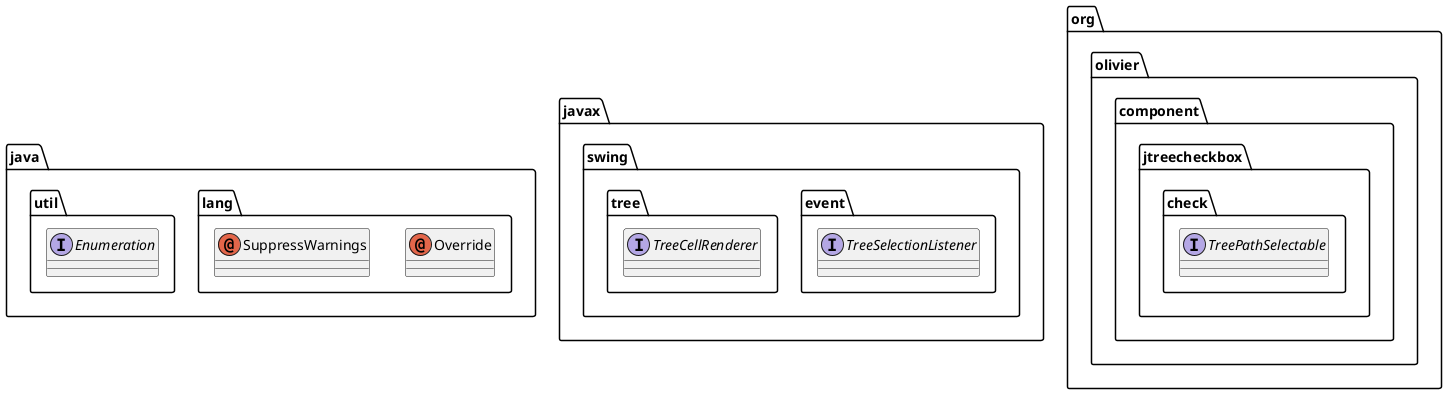 @startuml
annotation java.lang.Override
annotation java.lang.SuppressWarnings
interface java.util.Enumeration
interface javax.swing.event.TreeSelectionListener
interface javax.swing.tree.TreeCellRenderer
interface org.olivier.component.jtreecheckbox.check.TreePathSelectable
@enduml
